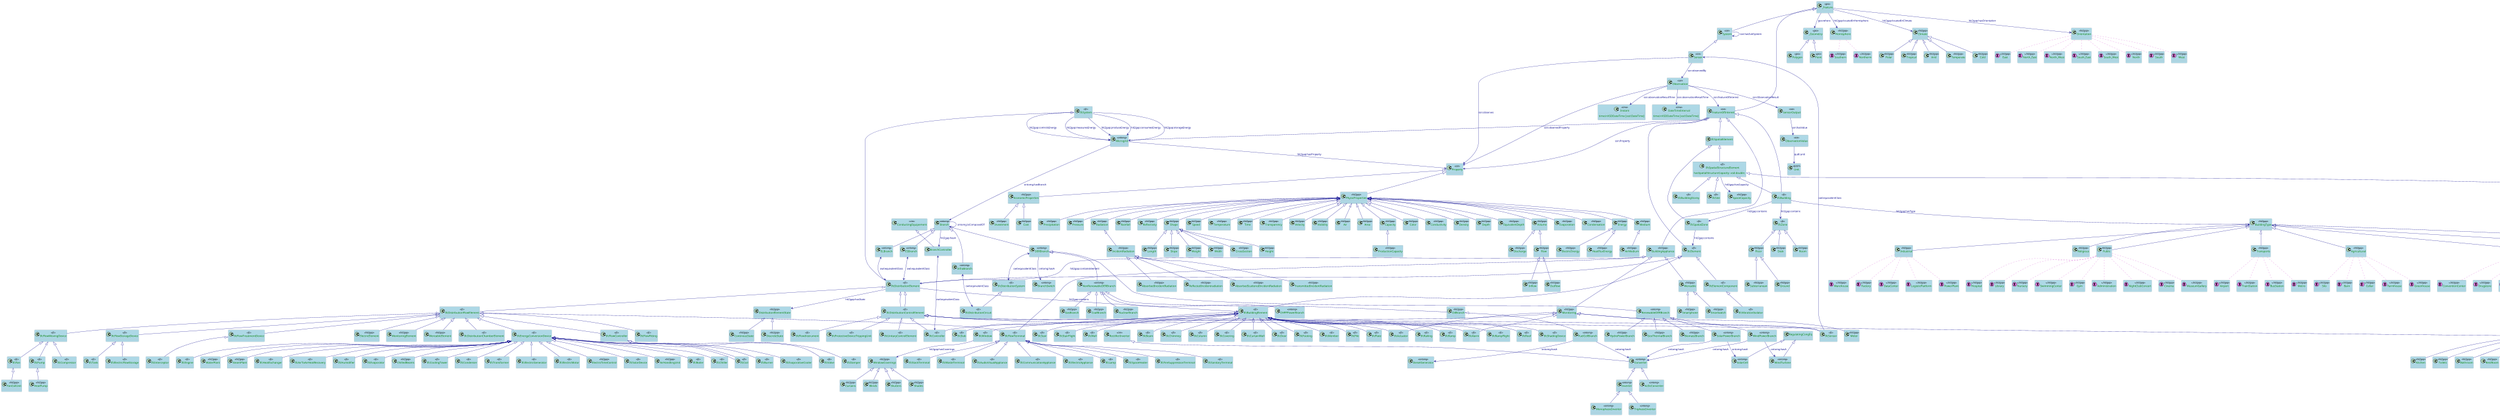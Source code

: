 @startuml

scale 0.1

skinparam class {
  ArrowColor DarkBlue
  ArrowFontColor DarkBlue
  BackgroundColor LightBlue
  BorderColor DarkGrey
}
skinparam dpi 300
skinparam stereotypeCBackgroundColor Wheat
skinparam classAttributeFontColor  Green

/'
 Definition of the classes referring the SSN-core part
'/
class System <<ssn>>
class Sensor <<ssn>>
class Observation <<ssn>>
class FeatureOfInterest <<ssn>>
class Property <<ssn>>
class SensorOutput <<ssn>>
class ObservationValue <<ssn>>
class Instant <<time>>{
    time:inXSDDateTime [xsd:DateTime]
}
class DateTimeInterval <<time>>{
    time:inXSDDateTime [xsd:DateTime]
}
class Unit <<QUDT>>


/'
  Definition of the Geo-core part
'/
class _Feature <<geo>>
class _Geometry <<geo>>
class Point <<geo>>
class Polygon <<geo>>
class Hemisphere <<hit2gap>>
class Climate <<hit2gap>>
class Northerm <<(I,orchid),hit2gap>>
class Southern <<(I,orchid),hit2gap>>
class Tropical <<hit2gap>>
class Arid <<hit2gap>>
class Temperate <<hit2gap>>
class Cold <<hit2gap>>
class Polar <<hit2gap>>


/'
  Definition of the Feature of interest classes
'/
class BuildingType <<hit2gap>>
class IfcBuilding <<ifc>>
class IfcElement <<ifc>>
class IfcBuildingElement <<ifc>>
class IfcSpatialStructureElement <<ifc>>{
  hasSpatialStructureCapacity: xsd:double;
}

class IfcElementComponent <<ifc>>
class IfcDistributionControlElement <<ifc>>
class IfcDistributionFlowElement <<ifc>>
class IfcZone <<ifc>>
class IfcSpatialZone <<ifc>>
class Orientation <<hit2gap>>

class North <<(I,orchid),hit2gap>>
class South <<(I,orchid),hit2gap>>
class West <<(I,orchid),hit2gap>>
class East <<(I,orchid),hit2gap>>
class North_East <<(I,orchid),hit2gap>>
class North_West <<(I,orchid),hit2gap>>
class South_East <<(I,orchid),hit2gap>>
class South_West <<(I,orchid),hit2gap>>

class BuildingAppliance <<hit2gap>>

/'
  Building types class definition
'/
class Agricultural <<hit2gap>>
class Barn <<(I,orchid),hit2gap>>
class Cellar <<(I,orchid),hit2gap>>
class Farmhouse <<(I,orchid),hit2gap>>
class Greenhouse <<(I,orchid),hit2gap>>
class Silo <<(I,orchid),hit2gap>>

class Commercial <<hit2gap>>
class AutomobileRepair <<(I,orchid),hit2gap>>
class ConventionCenter <<(I,orchid),hit2gap>>
class Drugstore <<(I,orchid),hit2gap>>
class Hotel <<(I,orchid),hit2gap>>
class Pharmacy <<(I,orchid),hit2gap>>
class Office <<(I,orchid),hit2gap>>
class MallSupermarket <<(I,orchid),hit2gap>>
class BarRestaurant <<(I,orchid),hit2gap>>
class Shop <<(I,orchid),hit2gap>>

class Residential  <<hit2gap>>
class Apartment <<(I,orchid),hit2gap>>
class House <<(I,orchid),hit2gap>>
class Bungalow <<(I,orchid),hit2gap>>

class Educational <<hit2gap>>
class University <<(I,orchid),hit2gap>>
class Secondary <<(I,orchid),hit2gap>>
class Primary <<(I,orchid),hit2gap>>

class Industrial <<hit2gap>>
class Factory <<(I,orchid),hit2gap>>
class DataCenter <<(I,orchid),hit2gap>>
class LogisticPlatform <<(I,orchid),hit2gap>>
class PowerPlant <<(I,orchid),hit2gap>>
class Warehouse <<(I,orchid),hit2gap>>

class Religious <<hit2gap>>

class Public <<hit2gap>>
class Library <<(I,orchid),hit2gap>>
class Nursery <<(I,orchid),hit2gap>>
class SwimmingCenter <<(I,orchid),hit2gap>>
class Gym <<(I,orchid),hit2gap>>
class Administration <<(I,orchid),hit2gap>>
class NightClubConcert <<(I,orchid),hit2gap>>
class Cinema <<(I,orchid),hit2gap>>
class MuseumGallery <<(I,orchid),hit2gap>>
class Hospital <<(I,orchid),hit2gap>>

class Transports <<hit2gap>>
class Airport <<(I,orchid),hit2gap>>
class TrainStation <<(I,orchid),hit2gap>>
class BusStation <<(I,orchid),hit2gap>>
class Metro <<(I,orchid),hit2gap>>

/'
  Building Zones types definition
'/

class Room <<hit2gap>>
class Floor <<hit2gap>>
class Desk <<hit2gap>>
class Subterranean <<hit2gap>>
class Ground <<hit2gap>>


/'
 Definition of Building Elements subclasses
'/

class IfcBeam <<ifc>>
class IfcChimmey <<ifc>>
class IfcColumn <<ifc>>
class IfcCovering <<ifc>>
class IfcCurtainWall <<ifc>>
class IfcDoor <<ifc>>
class IfcFooting <<ifc>>
class IfcMember <<ifc>>
class IfcPile <<ifc>>
class IfcPlate <<ifc>>
class IfcRailing <<ifc>>
class IfcRamp <<ifc>>
class IfcRampFlight <<ifc>>
class IfcRoof <<ifc>>
class IfcShadingDevice <<ifc>>
class IfcSlab <<ifc>>
class IfcStair <<ifc>>
class IfcStairFlight <<ifc>>
class IfcWall <<ifc>>
class IfcWindow <<ifc>>
class IfcSpace <<ifc>>

/'
  Definition of the types of Sensors
'/

class IfcActuator <<ifc>>
class IfcAlarm <<ifc>>
class IfcController <<ifc>>
class IfcFlowInstrument <<ifc>>
class IfcProtectiveDeviceTrippingUnit <<ifc>>
class IfcSensor <<ifc>>
class IfcUnitaryControlElement <<ifc>>
class Meter <<hit2gap>>

/'
 Definition of Spaces  Types
'/

class Office <<hit2gap>>
class CirculationArea <<hit2gap>>
class WetArea <<hit2gap>>
class ConferenceRoom <<hit2gap>>
class Balcony <<hit2gap>>
class Kitchen <<hit2gap>>
class Toilets <<hit2gap>>
class Bathroom <<hit2gap>>
class RestRoom <<hit2gap>>
class Canteen <<hit2gap>>
class Cafeteria <<hit2gap>>

/'
 Definition of IfcWindows
'/

class WindowCoverings <<hit2gap>> 
class Curtains <<hit2gap>>
class Blinds <<hit2gap>>
class Shutters <<hit2gap>>
class Shades <<hit2gap>>

/'
  Definition of microgrid part
'/

class IfcSystem <<ifc>>
class Microgrid <<ontomg>>
class  Branch <<ontomg>>
class ESBranch <<ontomg>>
class DERBranch <<ontomg>>
class ELBranch <<ontomg>>
class InfraBranch <<ontomg>>

class BranchSwitch <<ontomg>>
class NonRenewableDERBranch <<ontomg>>
class RenewableDERBranch <<ontomg>>
class SolarPowerBranch <<ontomg>>
class WindPowerBranch <<ontomg>>
class Converter <<ontomg>>
class Inverter <<ontomg>>
class AcDcConverter <<ontomg>>
class WindTurbine <<ontomg>>
class SolarCell <<ontomg>>
class FuelCellBranch <<ontomg>>
class CHPPPowerBranch <<ontomg>>
class DieselGenerator <<ontomg>>
class MonophasicInverter <<ontomg>>
class TriphasicInverter <<ontomg>>

class ConductingEquipement <<cim>>
class RectifierInverter <<cim>>

class HydroPowerBranch <<hit2gap>>
class GeoThermalBranch <<hit2gap>>
class BiomassBranch <<hit2gap>>
class OilBranch <<hit2gap>>
class GasBranch <<hit2gap>>
class CoalBranch <<hit2gap>>
class NuclearBranch <<hit2gap>>

class IfcDistributionCircuit <<ifc>>
class IfcDistributionSystem <<ifc>>


/'
  Definition of DistributionFlow Element
'/

class ElectricElement <<hit2gap>>
class MonitoringElement <<hit2gap>>
class WereableElement <<hit2gap>>
class IfcDistributionChamberElement <<ifc>>
class IfcEnergyConversionDevice <<ifc>>
class IfcFlowController <<ifc>>
class IfcFlowFitting <<ifc>>
class IfcFlowMovingDevice <<ifc>>
class IfcFlowTerminal <<ifc>>
class IfcFlowStorageDevice <<ifc>>
class IfcFlowTreatmentDevice <<ifc>>

/'
  Definition of the Energy Conversion Device
'/

class AirHandlingUnit <<hit2gap>>
class IfcBoiler <<ifc>>
class IfcChiller <<ifc>>
class IfcCoil <<ifc>>
class IfcBurner <<ifc>>
class IfcCoil <<ifc>>
class IfcEvaporativeCooler <<ifc>>
class IfcEngine <<ifc>>
class WaterPlant <<hit2gap>>
class SteamPlant <<hit2gap>>
class IfcHeatExchanger <<ifc>>
class IfcAirToAirHeatRecovery <<ifc>>
class IfcHumidifier <<ifc>>
class IfcEvaporator <<ifc>>
class ChilledBeams <<hit2gap>>
class IfcCoolingTower <<ifc>>
class IfcCondenser <<ifc>>
class IfcTransformer <<ifc>>
class IfcElectricGenerator <<ifc>>
class IfcElectricMotor <<ifc>>
class ElectricTimeControl <<hit2gap>>
class IfcSolarDevice <<ifc>>

/'
 Definition of the Element Component Devices
'/
class IfcVibrationIsolator <<ifc>>

/'
 Definition of the Flow Terminal Devices
'/

class IfcSpaceHeater <<ifc>>
class IfcFireSuppressionTerminal <<ifc>>
class IfcSanitaryTerminal <<ifc>>
class IfcStackTerminal <<ifc>>
class IfcWasteTerminal <<ifc>>
class IfcAudioVisualAppliance <<ifc>>
class IfcCommunicationAppliance <<ifc>>
class IfcElectricAppliance <<ifc>>
class IfcLamp <<ifc>>

/'
 Definition of the Moving Devices
'/

class IfcCompressor <<ifc>>
class IfcFan <<ifc>>
class FanCoilUnit <<hit2gap>>
class IfcPump <<ifc>>
class HeatPump <<hit2gap>>

/'
  Definition of the Flow Storage Device
'/
class IfcTank <<ifc>>
class IfcElectricFlowStorage <<ifc>>

/'
 Definition of the Flow Controller
'/
class IfcValve <<ifc>>
class IfcDamper <<ifc>>

/'
 Definition of the Treatment Devices
'/
class IfcInterceptor <<ifc>>


/'
  Definition of building elements (systems)
'/

class Monitoring <<hit2gap>>
class Wereable <<hit2gap>>
class Smartwatch <<hit2gap>>
class Smartphone <<hit2gap>>

/'
  Definition of the Properties Medium
'/

class EconomicProperties <<hit2gap>>
class PhysicProperties <<hit2gap>>

class Cost <<hit2gap>>
class Investment <<hit2gap>>

class Air <<hit2gap>>
class Area <<hit2gap>>
class Capacity <<hit2gap>>
class ProductionCapacity <<hit2gap>>
class Color <<hit2gap>>
class Conductivity <<hit2gap>>
class Density <<hit2gap>>
class Depth <<hit2gap>>
class EquivalentDepth <<hit2gap>>
class Energy <<hit2gap>>
class ElectricEnergy <<hit2gap>>
class HeatFluxEnergy <<hit2gap>>
class Evaporation <<hit2gap>>
class Condensation <<hit2gap>>
class Medium <<hit2gap>>
class Precipitation <<hit2gap>>
class Pressure <<hit2gap>>
class Radiation <<hit2gap>>
class IncidentRadiation <<hit2gap>>
class AbsorbedIncidentRadiation <<hit2gap>>
class ReflectedIncidentradiation <<hit2gap>>
class AbsorbedScatteredIncidentRadiation <<hit2gap>>
class TransmittedIncidentRadiation <<hit2gap>>
class Rainfall <<hit2gap>>
class Reflectivity <<hit2gap>>
class Shape <<hit2gap>>
class CrossSection <<hit2gap>>
class Height <<hit2gap>>
class Length <<hit2gap>>
class Slope <<hit2gap>>
class Weight <<hit2gap>>
class Width <<hit2gap>>
class Speed <<hit2gap>>
class Temperature  <<hit2gap>>
class Time <<hit2gap>>
class Transparency <<hit2gap>>
class Velocity <<hit2gap>>
class Visibility <<hit2gap>>
class Volume <<hit2gap>>
class Discharge <<hit2gap>>
class Flow <<hit2gap>>
class Inflow <<hit2gap>>
class Outflow <<hit2gap>>
class AirMedium <<hit2gap>>


class IfcDistributionElement <<ifc>>
class DistributionElementState <<hit2gap>>
class DiscreteState <<hit2gap>>
class ContinousState <<hit2gap>>

class IfcBuildingStorey <<ifc>>
class IfcSite <<ifc>>
class IfcSpace <<ifc>>

class SpaceCapacity <<hit2gap>>

/'
 Definition of the SSN model to model the sensor observation of the building
 facilities
'/

System <|-- Sensor
System --> System: ssn:hasSubSystem
IfcSensor --> Sensor: owl:equivalentClass
Sensor --> Observation: ssn:observedBy
Sensor --> Property: ssn:observes
Observation --> FeatureOfInterest: ssn:featureOfInterest
Observation --> Property: ssn:observedProperty
FeatureOfInterest --> Property: ssn:Property
Observation --> SensorOutput: ssn:ObservationResult
SensorOutput --> ObservationValue: ssn:hasValue
ObservationValue --> Unit: qudt:unit
Observation --> Instant: ssn:observationResultTime
Observation --> DateTimeInterval: ssn:observationResultTime

/'
  Definition of the geospatial part using GeoOWL ontology
'/

_Feature --> _Geometry: geo:where
_Geometry <|-- Point
_Geometry <|-- Polygon

_Feature <|-- FeatureOfInterest
_Feature <|-- System
_Feature --> Hemisphere: hit2gap:locatedInHemisphere
_Feature --> Climate: hit2gap:locatedInClimate

Hemisphere ..[#orchid] Northerm
Hemisphere ..[#orchid] Southern

Climate <|-- Tropical
Climate <|-- Arid
Climate <|-- Temperate
Climate <|-- Cold
Climate <|-- Polar

/'
  Definition of the types of FoIs
'/

FeatureOfInterest <|-- IfcBuilding
FeatureOfInterest <|-- BuildingAppliance
FeatureOfInterest <|-- IfcElement
FeatureOfInterest <|-- IfcSpatialElement

IfcSpatialStructureElement <|-- IfcBuilding
IfcSpatialElement <|-- IfcSpatialStructureElement



IfcSpatialStructureElement <|-- IfcBuildingStorey
IfcSpatialStructureElement <|-- IfcSite
IfcSpatialStructureElement <|-- IfcSpace


IfcSpatialElement <|-- IfcSpatialZone

IfcSpatialStructureElement --> SpaceCapacity: hit2gap:hasCapacity

BuildingAppliance --> IfcDistributionElement: hit2gap:containsElement

IfcBuilding -->IfcSpatialZone: hit2gap:contains
IfcBuilding -->IfcZone: hit2gap:contains
IfcSpatialZone --> IfcElement: hit2gap:contains

IfcElement <|-- IfcDistributionElement
IfcElement <|-- IfcBuildingElement
IfcElement <|-- IfcElementComponent

IfcDistributionElement <|-- IfcDistributionControlElement
IfcDistributionElement <|-- IfcDistributionFlowElement

IfcDistributionElement --> DistributionElementState: hit2gap:hasState
DistributionElementState <|-- ContinousState
DistributionElementState <|-- DiscreteState

IfcDistributionElement --> IfcBuildingElement: hit2gap:contains

BuildingType <|-- Agricultural
Agricultural ..[#orchid] Barn
Agricultural ..[#orchid] Cellar 
Agricultural ..[#orchid] Farmhouse 
Agricultural ..[#orchid] Greenhouse 
Agricultural ..[#orchid] Silo

BuildingType <|-- Commercial
Commercial ..[#orchid] AutomobileRepair 
Commercial ..[#orchid] ConventionCenter 
Commercial ..[#orchid] Drugstore 
Commercial ..[#orchid] Hotel 
Commercial ..[#orchid] Pharmacy 
Commercial ..[#orchid] Office 
Commercial ..[#orchid] MallSupermarket 
Commercial ..[#orchid] BarRestaurant 
Commercial ..[#orchid] Shop 

BuildingType <|-- Residential
Residential ..[#orchid] Apartment 
Residential ..[#orchid] House 
Residential ..[#orchid] Bungalow 

BuildingType <|-- Educational
Educational ..[#orchid] University 
Educational ..[#orchid] Secondary 
Educational ..[#orchid] Primary 

BuildingType <|-- Industrial
Industrial ..[#orchid] Factory 
Industrial ..[#orchid] DataCenter 
Industrial ..[#orchid] LogisticPlatform 
Industrial ..[#orchid] PowerPlant 
Industrial ..[#orchid] Warehouse 

BuildingType <|-- Religious

BuildingType <|-- Public
Public ..[#orchid] Library 
Public ..[#orchid] Nursery 
Public ..[#orchid] SwimmingCenter 
Public ..[#orchid] Gym 
Public ..[#orchid] Administration
Public ..[#orchid] NightClubConcert 
Public ..[#orchid] Cinema 
Public ..[#orchid] MuseumGallery 
Public ..[#orchid] Hospital 

BuildingType <|-- Transports
Transports ..[#orchid] Airport 
Transports ..[#orchid] TrainStation 
Transports ..[#orchid] BusStation 
Transports ..[#orchid] Metro 

IfcBuilding --> BuildingType: hit2gap:hasType

BuildingAppliance <|-- IfcFlowTerminal
BuildingAppliance <|-- Monitoring
BuildingAppliance <|-- Wereable

Wereable <|-- Smartwatch
Wereable <|-- Smartphone

Monitoring <|-- IfcSensor
Monitoring <|-- IfcActuator
Monitoring <|-- IfcAlarm
Monitoring <|-- IfcController
Monitoring <|-- Meter

IfcZone <|-- Room
IfcZone <|-- Floor
IfcZone <|-- Desk

Floor <|-- Subterranean
Floor <|-- Ground

IfcBuildingElement <|-- IfcBeam
IfcBuildingElement <|-- IfcChimmey
IfcBuildingElement <|-- IfcColumn
IfcBuildingElement <|-- IfcCovering
IfcBuildingElement <|-- IfcCurtainWall
IfcBuildingElement <|-- IfcDoor
IfcBuildingElement <|-- IfcFooting
IfcBuildingElement <|-- IfcMember
IfcBuildingElement <|-- IfcPile
IfcBuildingElement <|-- IfcPlate
IfcBuildingElement <|-- IfcRailing
IfcBuildingElement <|-- IfcRamp
IfcBuildingElement <|-- IfcRampFlight
IfcBuildingElement <|-- IfcRoof
IfcBuildingElement <|-- IfcShadingDevice
IfcBuildingElement <|-- IfcSlab
IfcBuildingElement <|-- IfcStair
IfcBuildingElement <|-- IfcStairFlight
IfcBuildingElement <|-- IfcWall
IfcBuildingElement <|-- IfcWindow
IfcBuildingElement <|-- IfcSpace


IfcSpace <|-- Office
IfcSpace <|-- CirculationArea
IfcSpace <|-- WetArea
IfcSpace <|-- ConferenceRoom
IfcSpace <|-- Balcony
IfcSpace <|-- Kitchen
IfcSpace <|-- Toilets
IfcSpace <|-- Bathroom
IfcSpace <|-- RestRoom
IfcSpace <|-- Canteen
IfcSpace <|-- Cafeteria

IfcWindow --> WindowCoverings: hit2gap:hasCoverings
WindowCoverings <|-- Curtains
WindowCoverings <|-- Blinds
WindowCoverings <|-- Shutters
WindowCoverings <|-- Shades

IfcDistributionElement <|-- IfcDistributionControlElement
IfcDistributionControlElement <|-- IfcActuator
IfcDistributionControlElement <|-- IfcAlarm
IfcDistributionControlElement <|-- IfcController
IfcDistributionControlElement <|-- IfcFlowInstrument
IfcDistributionControlElement <|-- IfcProtectiveDeviceTrippingUnit
IfcDistributionControlElement <|-- IfcSensor
IfcDistributionControlElement <|-- IfcUnitaryControlElement


_Feature --> Orientation: hit2gap:hasOrientation

Orientation..[#orchid] North
Orientation..[#orchid] South
Orientation..[#orchid] West
Orientation..[#orchid] East
Orientation..[#orchid] North_East
Orientation..[#orchid] North_West
Orientation..[#orchid] South_East
Orientation..[#orchid] South_West

/'
    Incorporation of micro-grid description to the building
'/

Microgrid --> Property: hit2gap:hasProperty
FeatureOfInterest <|-- Microgrid

Microgrid --> Branch: ontomg:hasBranch
Branch --> Branch: ontomg:isComposedOf
Branch <|-- ESBranch
Branch <|-- DERBranch
Branch <|-- ELBranch
Branch <|-- InfraBranch

Branch --> BranchController: hit2gap:hasA

IfcDistributionSystem<|-- IfcDistributionCircuit
BranchController <--> IfcController: owl:equivalentClass
ConductingEquipement <|-- BranchController
InfraBranch <--> IfcDistributionCircuit: owl:equivalentClass
DERBranch <--> IfcDistributionSystem: owl:equivalentClass
ESBranch <--> IfcDistributionElement: owl:equivalentClass
ELBranch <--> IfcDistributionElement: owl:equivalentClass

IfcSystem <|-- IfcDistributionElement

DERBranch --> BranchSwitch: ontomg:hasA
DERBranch<|-- RenewableDERBranch
DERBranch<|-- NonRenewableDERBranch

RenewableDERBranch <|-- SolarPowerBranch
RenewableDERBranch <|-- WindPowerBranch
RenewableDERBranch <|-- HydroPowerBranch
RenewableDERBranch <|-- GeoThermalBranch
RenewableDERBranch <|-- BiomassBranch

SolarPowerBranch--> SolarCell: ontomg:hasA
WindPowerBranch --> WindTurbine: ontomg:hasA

RegulatingCongEq <|-- WindTurbine
RegulatingCongEq <|-- SolarCell

SolarPowerBranch --> Converter: ontomg:hasA
WindPowerBranch --> Converter: ontomg:hasA

RectifierInverter <|-- Converter
Converter <|-- Inverter
Converter <|-- AcDcConverter

Inverter <|-- MonophasicInverter
Inverter <|-- TriphasicInverter


NonRenewableDERBranch <|-- OilBranch
NonRenewableDERBranch <|-- GasBranch
NonRenewableDERBranch <|-- CoalBranch
NonRenewableDERBranch <|-- NuclearBranch
OilBranch <|-- FuelCellBranch
NonRenewableDERBranch <|-- CHPPPowerBranch

FuelCellBranch --> Converter: ontomg:hasA
FuelCellBranch --> DieselGenerator: ontomg:hasA

IfcSystem --> Microgrid: hit2gap:produceEnergy
IfcSystem --> Microgrid: hit2gap:consumesEnergy
IfcSystem --> Microgrid: hit2gap:storageEnergy
IfcSystem --> Microgrid: hit2gap:controlsEnergy
IfcSystem --> Microgrid: hit2gap:measuresEnergy

/'
 Definiton of Mechanical Building Elements
'/

IfcDistributionFlowElement <|-- ElectricElement
IfcDistributionFlowElement <|-- MonitoringElement
IfcDistributionFlowElement <|-- WereableElement
IfcDistributionFlowElement <|-- IfcDistributionChamberElement
IfcDistributionFlowElement <|-- IfcEnergyConversionDevice
IfcDistributionFlowElement <|-- IfcFlowController
IfcDistributionFlowElement <|-- IfcFlowFitting
IfcDistributionFlowElement <|-- IfcFlowMovingDevice
IfcDistributionFlowElement <|-- IfcFlowTerminal
IfcDistributionFlowElement <|-- IfcFlowStorageDevice
IfcDistributionFlowElement <|-- IfcFlowTreatmentDevice

IfcEnergyConversionDevice <|-- AirHandlingUnit
IfcEnergyConversionDevice <|-- IfcBoiler
IfcEnergyConversionDevice <|-- IfcChiller
IfcEnergyConversionDevice <|-- IfcCoil
IfcEnergyConversionDevice <|-- IfcBurner
IfcEnergyConversionDevice <|-- IfcCoil
IfcEnergyConversionDevice <|-- IfcEvaporativeCooler
IfcEnergyConversionDevice <|-- IfcEngine
IfcEnergyConversionDevice <|-- WaterPlant
IfcEnergyConversionDevice <|-- SteamPlant
IfcEnergyConversionDevice <|-- IfcHeatExchanger
IfcEnergyConversionDevice <|-- IfcAirToAirHeatRecovery
IfcEnergyConversionDevice <|-- IfcHumidifier
IfcEnergyConversionDevice <|-- IfcEvaporator
IfcEnergyConversionDevice <|-- ChilledBeams
IfcEnergyConversionDevice <|-- IfcCoolingTower
IfcEnergyConversionDevice <|-- IfcCondenser
IfcEnergyConversionDevice <|-- IfcTransformer
IfcEnergyConversionDevice <|-- IfcElectricGenerator
IfcEnergyConversionDevice <|-- IfcElectricMotor
IfcEnergyConversionDevice <|-- ElectricTimeControl
IfcEnergyConversionDevice <|-- IfcSolarDevice

IfcElementComponent <|-- IfcVibrationIsolator

IfcFlowTerminal <|-- IfcSpaceHeater
IfcFlowTerminal <|-- IfcFireSuppressionTerminal
IfcFlowTerminal <|-- IfcSanitaryTerminal
IfcFlowTerminal <|-- IfcStackTerminal
IfcFlowTerminal <|-- IfcWasteTerminal
IfcFlowTerminal <|-- IfcAudioVisualAppliance
IfcFlowTerminal <|-- IfcCommunicationAppliance
IfcFlowTerminal <|-- IfcElectricAppliance
IfcFlowTerminal <|-- IfcLamp

IfcFlowMovingDevice <|-- IfcCompressor
IfcFlowMovingDevice <|-- IfcFan
IfcFan <|-- FanCoilUnit
IfcFlowMovingDevice <|-- IfcPump
IfcPump <|-- HeatPump

IfcFlowStorageDevice <|-- IfcTank
IfcFlowStorageDevice <|-- IfcElectricFlowStorage

IfcFlowController <|-- IfcValve
IfcFlowController <|-- IfcDamper

IfcFlowTreatmentDevice <|-- IfcInterceptor


/'
  Definition of the properties hierarchy
'/

Property <|-- EconomicProperties
Property <|-- PhysicProperties

EconomicProperties <|-- Cost
EconomicProperties <|-- Investment

PhysicProperties <|-- Air
PhysicProperties <|-- Area
PhysicProperties <|-- Capacity
Capacity<|-- ProductionCapacity
PhysicProperties <|-- Color
PhysicProperties <|-- Conductivity
PhysicProperties <|-- Density
PhysicProperties <|-- Depth
PhysicProperties <|--EquivalentDepth
PhysicProperties <|-- Energy
Energy<|-- ElectricEnergy
Energy<|-- HeatFluxEnergy
PhysicProperties <|-- Evaporation
PhysicProperties <|-- Condensation
PhysicProperties <|-- Medium
PhysicProperties <|-- Precipitation
PhysicProperties <|-- Pressure
PhysicProperties <|-- Radiation
Radiation<|-- IncidentRadiation
IncidentRadiation<|-- AbsorbedIncidentRadiation
IncidentRadiation<|-- ReflectedIncidentradiation
IncidentRadiation<|-- AbsorbedScatteredIncidentRadiation
IncidentRadiation<|-- TransmittedIncidentRadiation
PhysicProperties <|-- Rainfall
PhysicProperties <|-- Reflectivity
PhysicProperties <|-- Shape
Shape<|-- CrossSection
Shape<|-- Height
Shape<|-- Length
Shape<|-- Slope
Shape<|-- Weight
Shape<|-- Width
PhysicProperties <|-- Speed
PhysicProperties <|-- Temperature
PhysicProperties <|-- Time
PhysicProperties <|-- Transparency
PhysicProperties <|-- Velocity
PhysicProperties <|-- Visibility
PhysicProperties <|-- Volume
Volume<|-- Discharge
Volume<|-- Flow
Flow<|-- Inflow
Flow<|-- Outflow
Medium<|-- AirMedium

@enduml
